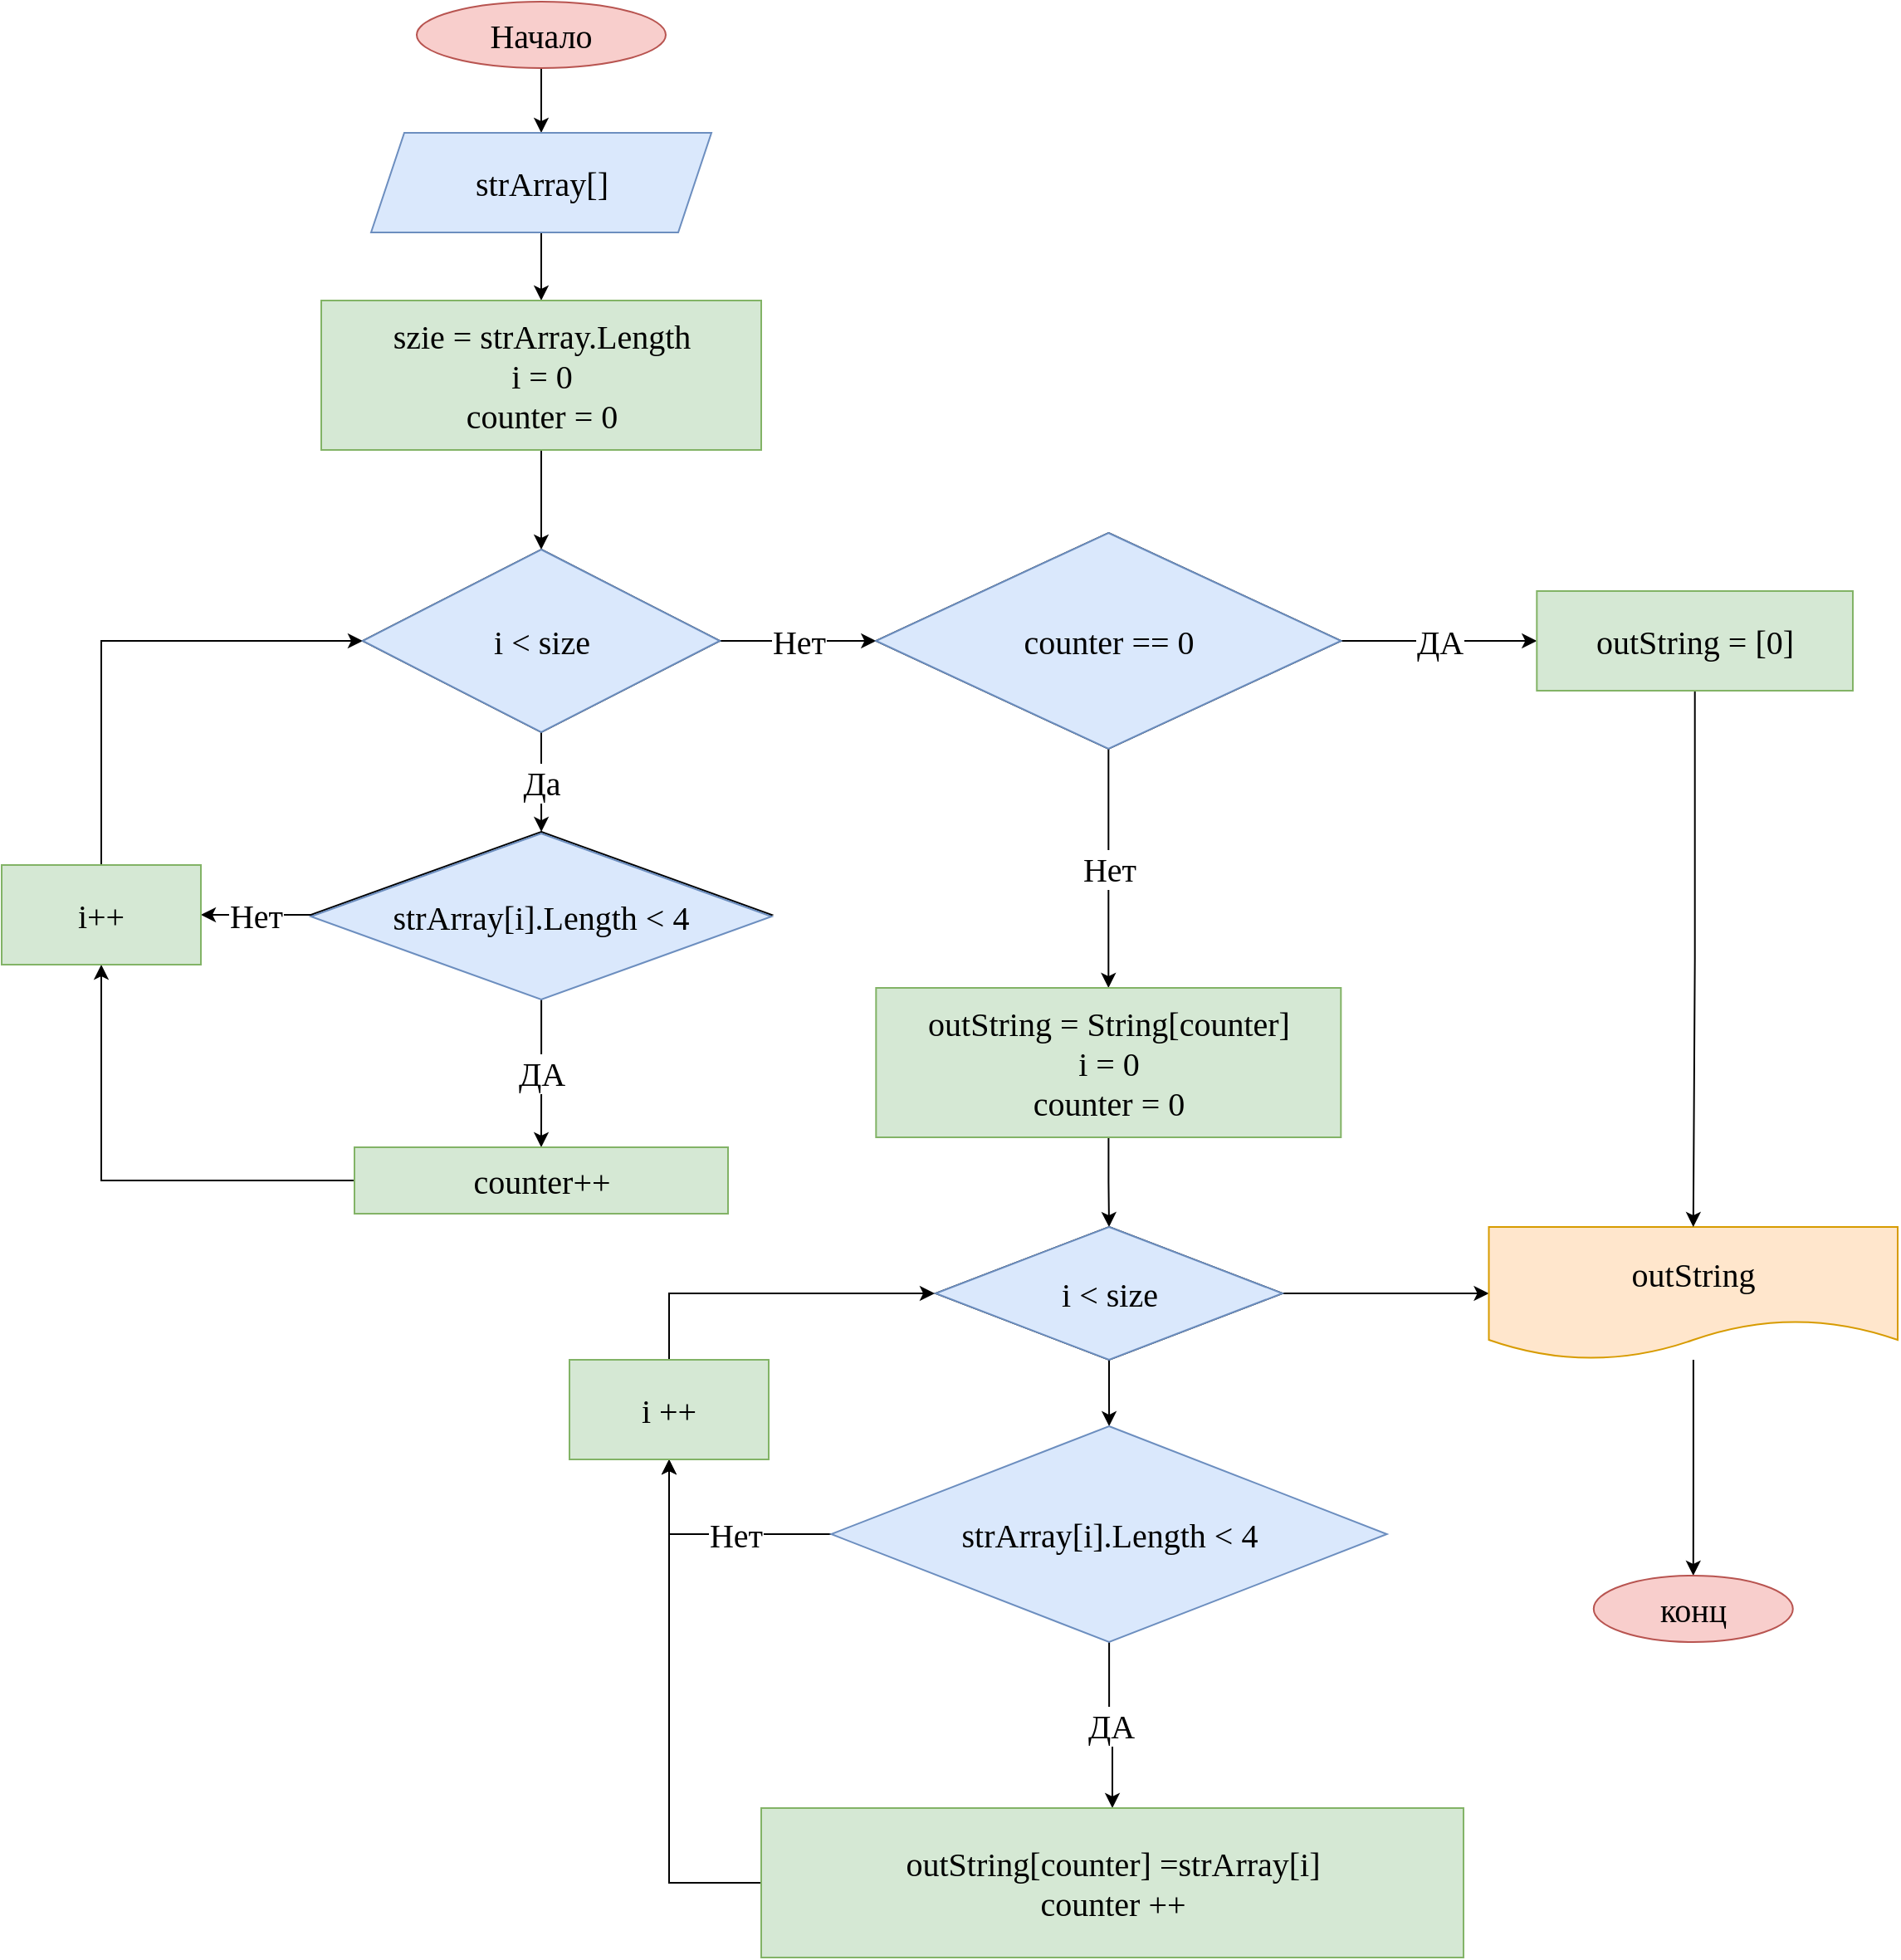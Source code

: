 <mxfile version="16.5.1" type="device"><diagram id="yPl2X2dZRuLOXJzmIKhl" name="Страница 1"><mxGraphModel dx="1296" dy="1029" grid="1" gridSize="10" guides="1" tooltips="1" connect="1" arrows="1" fold="1" page="1" pageScale="1" pageWidth="827" pageHeight="1169" math="0" shadow="0"><root><mxCell id="0"/><mxCell id="1" parent="0"/><mxCell id="sahJJNkEpKgmqxA3jkB--8" value="" style="edgeStyle=orthogonalEdgeStyle;rounded=0;orthogonalLoop=1;jettySize=auto;html=1;fontSize=20;align=center;fontFamily=Tahoma;" parent="1" source="sahJJNkEpKgmqxA3jkB--1" target="sahJJNkEpKgmqxA3jkB--7" edge="1"><mxGeometry relative="1" as="geometry"/></mxCell><mxCell id="sahJJNkEpKgmqxA3jkB--1" value="Начало" style="ellipse;whiteSpace=wrap;html=1;fontSize=20;align=center;fontFamily=Tahoma;fillColor=#f8cecc;strokeColor=#b85450;" parent="1" vertex="1"><mxGeometry x="510" y="90" width="150" height="40" as="geometry"/></mxCell><mxCell id="sahJJNkEpKgmqxA3jkB--12" value="" style="edgeStyle=orthogonalEdgeStyle;rounded=0;orthogonalLoop=1;jettySize=auto;html=1;fontSize=20;fontFamily=Tahoma;" parent="1" source="sahJJNkEpKgmqxA3jkB--7" target="sahJJNkEpKgmqxA3jkB--11" edge="1"><mxGeometry relative="1" as="geometry"/></mxCell><mxCell id="sahJJNkEpKgmqxA3jkB--7" value="strArray[]" style="shape=parallelogram;perimeter=parallelogramPerimeter;whiteSpace=wrap;html=1;fixedSize=1;fontSize=20;align=center;fontFamily=Tahoma;fillColor=#dae8fc;strokeColor=#6c8ebf;" parent="1" vertex="1"><mxGeometry x="482.5" y="169" width="205" height="60" as="geometry"/></mxCell><mxCell id="sahJJNkEpKgmqxA3jkB--30" value="" style="edgeStyle=orthogonalEdgeStyle;rounded=0;orthogonalLoop=1;jettySize=auto;html=1;fontFamily=Tahoma;fontSize=20;" parent="1" source="sahJJNkEpKgmqxA3jkB--11" target="sahJJNkEpKgmqxA3jkB--29" edge="1"><mxGeometry relative="1" as="geometry"/></mxCell><mxCell id="sahJJNkEpKgmqxA3jkB--11" value="szie = strArray.Length&lt;br&gt;i = 0&lt;br&gt;counter = 0" style="whiteSpace=wrap;html=1;fontSize=20;fontFamily=Tahoma;fillColor=#d5e8d4;strokeColor=#82b366;" parent="1" vertex="1"><mxGeometry x="452.5" y="270" width="265" height="90" as="geometry"/></mxCell><mxCell id="sahJJNkEpKgmqxA3jkB--18" value="" style="edgeStyle=orthogonalEdgeStyle;rounded=0;orthogonalLoop=1;jettySize=auto;html=1;fontSize=20;fontFamily=Tahoma;" parent="1" source="sahJJNkEpKgmqxA3jkB--13" target="sahJJNkEpKgmqxA3jkB--17" edge="1"><mxGeometry relative="1" as="geometry"/></mxCell><mxCell id="sahJJNkEpKgmqxA3jkB--26" value="" style="edgeStyle=orthogonalEdgeStyle;rounded=0;orthogonalLoop=1;jettySize=auto;html=1;fontFamily=Tahoma;fontSize=20;" parent="1" source="sahJJNkEpKgmqxA3jkB--13" target="sahJJNkEpKgmqxA3jkB--25" edge="1"><mxGeometry relative="1" as="geometry"/></mxCell><mxCell id="sahJJNkEpKgmqxA3jkB--13" value="i &amp;lt; size" style="rhombus;whiteSpace=wrap;html=1;fontSize=20;fontFamily=Tahoma;" parent="1" vertex="1"><mxGeometry x="822.63" y="828" width="208.75" height="80" as="geometry"/></mxCell><mxCell id="sahJJNkEpKgmqxA3jkB--20" value="ДА" style="edgeStyle=orthogonalEdgeStyle;rounded=0;orthogonalLoop=1;jettySize=auto;html=1;fontSize=20;fontFamily=Tahoma;" parent="1" source="sahJJNkEpKgmqxA3jkB--17" target="sahJJNkEpKgmqxA3jkB--19" edge="1"><mxGeometry relative="1" as="geometry"/></mxCell><mxCell id="sahJJNkEpKgmqxA3jkB--21" value="Нет" style="edgeStyle=orthogonalEdgeStyle;rounded=0;orthogonalLoop=1;jettySize=auto;html=1;exitX=0;exitY=0.5;exitDx=0;exitDy=0;fontSize=20;entryX=0.5;entryY=1;entryDx=0;entryDy=0;fontFamily=Tahoma;" parent="1" source="sahJJNkEpKgmqxA3jkB--17" target="sahJJNkEpKgmqxA3jkB--22" edge="1"><mxGeometry x="-0.192" relative="1" as="geometry"><mxPoint x="632" y="988" as="targetPoint"/><mxPoint as="offset"/></mxGeometry></mxCell><mxCell id="sahJJNkEpKgmqxA3jkB--17" value="strArray[i].Length &amp;lt; 4" style="rhombus;whiteSpace=wrap;html=1;fontSize=20;fontFamily=Tahoma;fillColor=#dae8fc;strokeColor=#6c8ebf;" parent="1" vertex="1"><mxGeometry x="759.66" y="948" width="334.69" height="130" as="geometry"/></mxCell><mxCell id="sahJJNkEpKgmqxA3jkB--24" style="edgeStyle=orthogonalEdgeStyle;rounded=0;orthogonalLoop=1;jettySize=auto;html=1;exitX=0;exitY=0.5;exitDx=0;exitDy=0;entryX=0.5;entryY=1;entryDx=0;entryDy=0;fontFamily=Tahoma;fontSize=20;" parent="1" source="sahJJNkEpKgmqxA3jkB--19" target="sahJJNkEpKgmqxA3jkB--22" edge="1"><mxGeometry relative="1" as="geometry"/></mxCell><mxCell id="sahJJNkEpKgmqxA3jkB--19" value="&lt;span&gt;outString[counter] =&lt;/span&gt;strArray&lt;span&gt;[i]&lt;br&gt;counter ++&lt;br&gt;&lt;/span&gt;" style="whiteSpace=wrap;html=1;fontSize=20;fontFamily=Tahoma;fillColor=#d5e8d4;strokeColor=#82b366;" parent="1" vertex="1"><mxGeometry x="717.5" y="1178" width="422.99" height="90" as="geometry"/></mxCell><mxCell id="sahJJNkEpKgmqxA3jkB--23" style="edgeStyle=orthogonalEdgeStyle;rounded=0;orthogonalLoop=1;jettySize=auto;html=1;fontFamily=Tahoma;fontSize=20;exitX=0.5;exitY=0;exitDx=0;exitDy=0;" parent="1" source="sahJJNkEpKgmqxA3jkB--22" edge="1"><mxGeometry relative="1" as="geometry"><mxPoint x="822" y="868" as="targetPoint"/><Array as="points"><mxPoint x="662" y="868"/></Array></mxGeometry></mxCell><mxCell id="sahJJNkEpKgmqxA3jkB--22" value="i ++" style="rounded=0;whiteSpace=wrap;html=1;fontSize=20;fontFamily=Tahoma;fillColor=#d5e8d4;strokeColor=#82b366;" parent="1" vertex="1"><mxGeometry x="602" y="908" width="120" height="60" as="geometry"/></mxCell><mxCell id="sahJJNkEpKgmqxA3jkB--28" value="" style="edgeStyle=orthogonalEdgeStyle;rounded=0;orthogonalLoop=1;jettySize=auto;html=1;fontFamily=Tahoma;fontSize=20;" parent="1" source="sahJJNkEpKgmqxA3jkB--25" target="sahJJNkEpKgmqxA3jkB--27" edge="1"><mxGeometry relative="1" as="geometry"/></mxCell><mxCell id="sahJJNkEpKgmqxA3jkB--25" value="&lt;span&gt;outString&lt;/span&gt;" style="shape=document;whiteSpace=wrap;html=1;boundedLbl=1;fontSize=20;fontFamily=Tahoma;fillColor=#ffe6cc;strokeColor=#d79b00;" parent="1" vertex="1"><mxGeometry x="1155.76" y="828" width="246.25" height="80" as="geometry"/></mxCell><mxCell id="sahJJNkEpKgmqxA3jkB--27" value="конц" style="ellipse;whiteSpace=wrap;html=1;fontSize=20;fontFamily=Tahoma;fillColor=#f8cecc;strokeColor=#b85450;" parent="1" vertex="1"><mxGeometry x="1218.89" y="1038" width="120" height="40" as="geometry"/></mxCell><mxCell id="sahJJNkEpKgmqxA3jkB--32" value="Да" style="edgeStyle=orthogonalEdgeStyle;rounded=0;orthogonalLoop=1;jettySize=auto;html=1;fontFamily=Tahoma;fontSize=20;exitX=0.5;exitY=1;exitDx=0;exitDy=0;" parent="1" source="sahJJNkEpKgmqxA3jkB--29" target="sahJJNkEpKgmqxA3jkB--31" edge="1"><mxGeometry relative="1" as="geometry"><mxPoint x="585" y="570.0" as="sourcePoint"/></mxGeometry></mxCell><mxCell id="sahJJNkEpKgmqxA3jkB--48" value="Нет" style="edgeStyle=orthogonalEdgeStyle;rounded=0;orthogonalLoop=1;jettySize=auto;html=1;entryX=0;entryY=0.5;entryDx=0;entryDy=0;fontFamily=Tahoma;fontSize=20;" parent="1" source="sahJJNkEpKgmqxA3jkB--29" target="sahJJNkEpKgmqxA3jkB--47" edge="1"><mxGeometry relative="1" as="geometry"/></mxCell><mxCell id="sahJJNkEpKgmqxA3jkB--29" value="i &amp;lt; size" style="rhombus;whiteSpace=wrap;html=1;fontSize=20;fontFamily=Tahoma;" parent="1" vertex="1"><mxGeometry x="477.5" y="420" width="215" height="110" as="geometry"/></mxCell><mxCell id="sahJJNkEpKgmqxA3jkB--34" value="ДА" style="edgeStyle=orthogonalEdgeStyle;rounded=0;orthogonalLoop=1;jettySize=auto;html=1;fontFamily=Tahoma;fontSize=20;" parent="1" source="sahJJNkEpKgmqxA3jkB--31" target="sahJJNkEpKgmqxA3jkB--33" edge="1"><mxGeometry relative="1" as="geometry"/></mxCell><mxCell id="sahJJNkEpKgmqxA3jkB--38" value="Нет" style="edgeStyle=orthogonalEdgeStyle;rounded=0;orthogonalLoop=1;jettySize=auto;html=1;exitX=0;exitY=0.5;exitDx=0;exitDy=0;entryX=1;entryY=0.5;entryDx=0;entryDy=0;fontFamily=Tahoma;fontSize=20;" parent="1" source="sahJJNkEpKgmqxA3jkB--31" target="sahJJNkEpKgmqxA3jkB--35" edge="1"><mxGeometry relative="1" as="geometry"/></mxCell><mxCell id="sahJJNkEpKgmqxA3jkB--31" value="s[i].Length &amp;lt; 4" style="rhombus;whiteSpace=wrap;html=1;fontSize=20;fontFamily=Tahoma;" parent="1" vertex="1"><mxGeometry x="446.25" y="590" width="277.5" height="100" as="geometry"/></mxCell><mxCell id="sahJJNkEpKgmqxA3jkB--36" value="" style="edgeStyle=orthogonalEdgeStyle;rounded=0;orthogonalLoop=1;jettySize=auto;html=1;fontFamily=Tahoma;fontSize=20;" parent="1" source="sahJJNkEpKgmqxA3jkB--33" target="sahJJNkEpKgmqxA3jkB--35" edge="1"><mxGeometry relative="1" as="geometry"/></mxCell><mxCell id="sahJJNkEpKgmqxA3jkB--33" value="counter++" style="whiteSpace=wrap;html=1;fontSize=20;fontFamily=Tahoma;fillColor=#d5e8d4;strokeColor=#82b366;" parent="1" vertex="1"><mxGeometry x="472.5" y="780" width="225" height="40" as="geometry"/></mxCell><mxCell id="sahJJNkEpKgmqxA3jkB--37" style="edgeStyle=orthogonalEdgeStyle;rounded=0;orthogonalLoop=1;jettySize=auto;html=1;entryX=0;entryY=0.5;entryDx=0;entryDy=0;fontFamily=Tahoma;fontSize=20;exitX=0.5;exitY=0;exitDx=0;exitDy=0;" parent="1" source="sahJJNkEpKgmqxA3jkB--35" target="sahJJNkEpKgmqxA3jkB--29" edge="1"><mxGeometry relative="1" as="geometry"/></mxCell><mxCell id="sahJJNkEpKgmqxA3jkB--35" value="i++" style="whiteSpace=wrap;html=1;fontSize=20;fontFamily=Tahoma;fillColor=#d5e8d4;strokeColor=#82b366;" parent="1" vertex="1"><mxGeometry x="260" y="610" width="120" height="60" as="geometry"/></mxCell><mxCell id="sahJJNkEpKgmqxA3jkB--42" style="edgeStyle=orthogonalEdgeStyle;rounded=0;orthogonalLoop=1;jettySize=auto;html=1;entryX=0.5;entryY=0;entryDx=0;entryDy=0;fontFamily=Tahoma;fontSize=20;" parent="1" source="sahJJNkEpKgmqxA3jkB--55" target="sahJJNkEpKgmqxA3jkB--13" edge="1"><mxGeometry relative="1" as="geometry"><mxPoint x="927.005" y="780" as="sourcePoint"/></mxGeometry></mxCell><mxCell id="sahJJNkEpKgmqxA3jkB--51" value="ДА" style="edgeStyle=orthogonalEdgeStyle;rounded=0;orthogonalLoop=1;jettySize=auto;html=1;fontFamily=Tahoma;fontSize=20;" parent="1" source="sahJJNkEpKgmqxA3jkB--47" target="sahJJNkEpKgmqxA3jkB--50" edge="1"><mxGeometry relative="1" as="geometry"/></mxCell><mxCell id="sahJJNkEpKgmqxA3jkB--53" value="Нет" style="edgeStyle=orthogonalEdgeStyle;rounded=0;orthogonalLoop=1;jettySize=auto;html=1;fontFamily=Tahoma;fontSize=20;" parent="1" source="sahJJNkEpKgmqxA3jkB--47" target="sahJJNkEpKgmqxA3jkB--55" edge="1"><mxGeometry relative="1" as="geometry"><mxPoint x="927" y="680" as="targetPoint"/></mxGeometry></mxCell><mxCell id="sahJJNkEpKgmqxA3jkB--47" value="counter == 0" style="rhombus;whiteSpace=wrap;html=1;fontFamily=Tahoma;fontSize=20;" parent="1" vertex="1"><mxGeometry x="786.66" y="410" width="280" height="130" as="geometry"/></mxCell><mxCell id="sahJJNkEpKgmqxA3jkB--52" style="edgeStyle=orthogonalEdgeStyle;rounded=0;orthogonalLoop=1;jettySize=auto;html=1;entryX=0.5;entryY=0;entryDx=0;entryDy=0;fontFamily=Tahoma;fontSize=20;" parent="1" source="sahJJNkEpKgmqxA3jkB--50" target="sahJJNkEpKgmqxA3jkB--25" edge="1"><mxGeometry relative="1" as="geometry"/></mxCell><mxCell id="sahJJNkEpKgmqxA3jkB--50" value="outString = [0]" style="whiteSpace=wrap;html=1;fontSize=20;fontFamily=Tahoma;fillColor=#d5e8d4;strokeColor=#82b366;" parent="1" vertex="1"><mxGeometry x="1184.66" y="445" width="190.34" height="60" as="geometry"/></mxCell><mxCell id="sahJJNkEpKgmqxA3jkB--55" value="&lt;span style=&quot;font-family: &amp;#34;tahoma&amp;#34;&quot;&gt;outString = String[counter]&lt;/span&gt;&lt;br style=&quot;font-family: &amp;#34;tahoma&amp;#34;&quot;&gt;&lt;span style=&quot;font-family: &amp;#34;tahoma&amp;#34;&quot;&gt;i = 0&lt;/span&gt;&lt;br style=&quot;font-family: &amp;#34;tahoma&amp;#34;&quot;&gt;&lt;span style=&quot;font-family: &amp;#34;tahoma&amp;#34;&quot;&gt;counter = 0&lt;/span&gt;" style="rounded=0;whiteSpace=wrap;html=1;fontFamily=Tahoma;fontSize=20;fillColor=#d5e8d4;strokeColor=#82b366;" parent="1" vertex="1"><mxGeometry x="786.66" y="684" width="280" height="90" as="geometry"/></mxCell><mxCell id="sahJJNkEpKgmqxA3jkB--56" value="strArray[i].Length &amp;lt; 4" style="rhombus;whiteSpace=wrap;html=1;fontSize=20;fontFamily=Tahoma;fillColor=#dae8fc;strokeColor=#6c8ebf;" parent="1" vertex="1"><mxGeometry x="446.25" y="591" width="277.5" height="100" as="geometry"/></mxCell><mxCell id="sahJJNkEpKgmqxA3jkB--57" value="i &amp;lt; size" style="rhombus;whiteSpace=wrap;html=1;fontSize=20;fontFamily=Tahoma;fillColor=#dae8fc;strokeColor=#6c8ebf;" parent="1" vertex="1"><mxGeometry x="477.5" y="420" width="215" height="110" as="geometry"/></mxCell><mxCell id="sahJJNkEpKgmqxA3jkB--58" value="counter == 0" style="rhombus;whiteSpace=wrap;html=1;fontFamily=Tahoma;fontSize=20;fillColor=#dae8fc;strokeColor=#6c8ebf;" parent="1" vertex="1"><mxGeometry x="786.66" y="410" width="280" height="130" as="geometry"/></mxCell><mxCell id="sahJJNkEpKgmqxA3jkB--59" value="i &amp;lt; size" style="rhombus;whiteSpace=wrap;html=1;fontSize=20;fontFamily=Tahoma;fillColor=#dae8fc;strokeColor=#6c8ebf;" parent="1" vertex="1"><mxGeometry x="822.63" y="828" width="208.75" height="80" as="geometry"/></mxCell></root></mxGraphModel></diagram></mxfile>